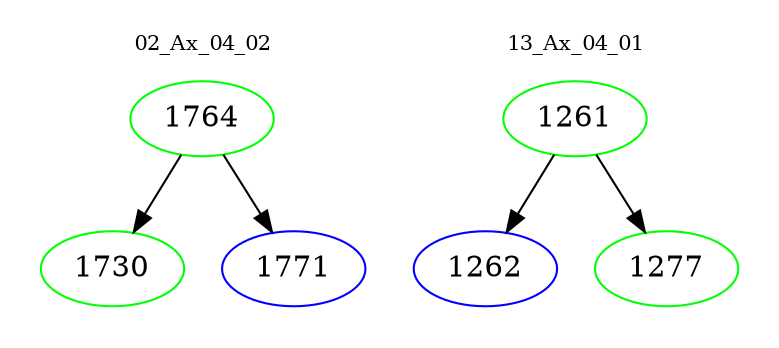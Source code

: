 digraph{
subgraph cluster_0 {
color = white
label = "02_Ax_04_02";
fontsize=10;
T0_1764 [label="1764", color="green"]
T0_1764 -> T0_1730 [color="black"]
T0_1730 [label="1730", color="green"]
T0_1764 -> T0_1771 [color="black"]
T0_1771 [label="1771", color="blue"]
}
subgraph cluster_1 {
color = white
label = "13_Ax_04_01";
fontsize=10;
T1_1261 [label="1261", color="green"]
T1_1261 -> T1_1262 [color="black"]
T1_1262 [label="1262", color="blue"]
T1_1261 -> T1_1277 [color="black"]
T1_1277 [label="1277", color="green"]
}
}
